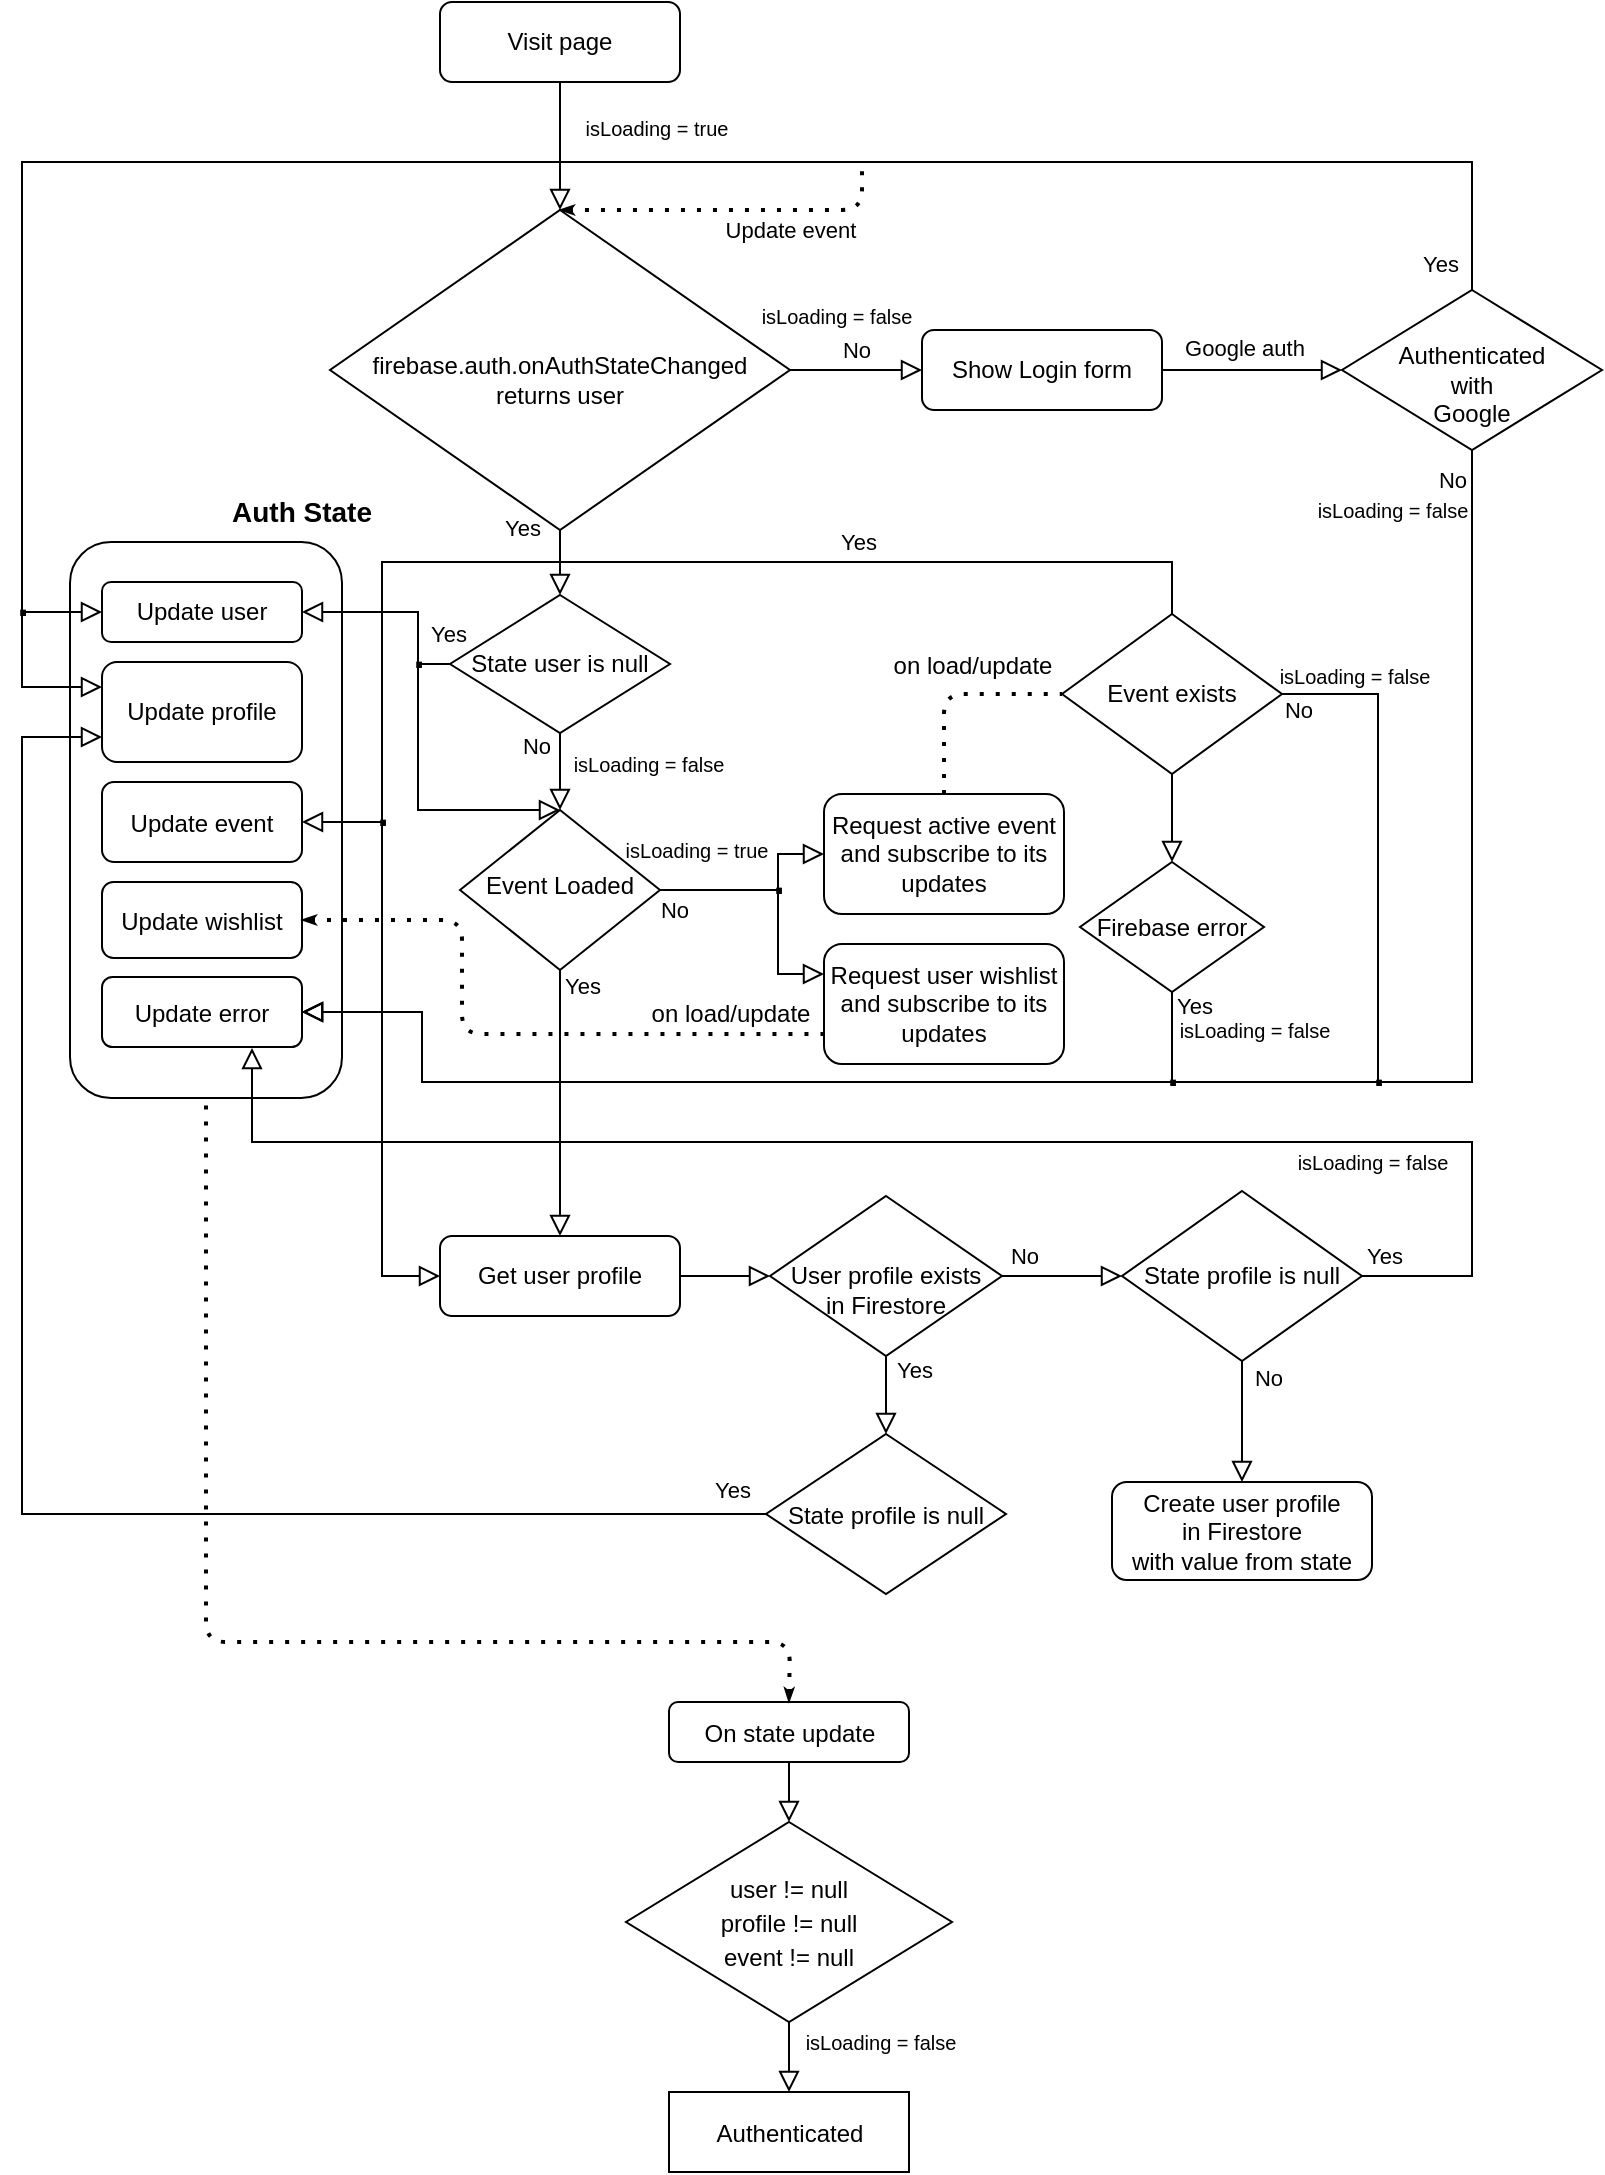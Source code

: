 <mxfile version="13.10.9" type="device"><diagram id="C5RBs43oDa-KdzZeNtuy" name="Page-1"><mxGraphModel dx="1186" dy="693" grid="1" gridSize="10" guides="1" tooltips="1" connect="1" arrows="1" fold="1" page="1" pageScale="1" pageWidth="827" pageHeight="1169" math="0" shadow="0"><root><mxCell id="WIyWlLk6GJQsqaUBKTNV-0"/><mxCell id="WIyWlLk6GJQsqaUBKTNV-1" parent="WIyWlLk6GJQsqaUBKTNV-0"/><mxCell id="WIyWlLk6GJQsqaUBKTNV-2" value="" style="rounded=0;html=1;jettySize=auto;orthogonalLoop=1;fontSize=11;endArrow=block;endFill=0;endSize=8;strokeWidth=1;shadow=0;labelBackgroundColor=none;edgeStyle=orthogonalEdgeStyle;" parent="WIyWlLk6GJQsqaUBKTNV-1" source="WIyWlLk6GJQsqaUBKTNV-3" target="WIyWlLk6GJQsqaUBKTNV-6" edge="1"><mxGeometry relative="1" as="geometry"/></mxCell><mxCell id="WIyWlLk6GJQsqaUBKTNV-3" value="Visit page" style="rounded=1;whiteSpace=wrap;html=1;fontSize=12;glass=0;strokeWidth=1;shadow=0;" parent="WIyWlLk6GJQsqaUBKTNV-1" vertex="1"><mxGeometry x="231" y="30" width="120" height="40" as="geometry"/></mxCell><mxCell id="WIyWlLk6GJQsqaUBKTNV-5" value="No" style="edgeStyle=orthogonalEdgeStyle;rounded=0;html=1;jettySize=auto;orthogonalLoop=1;fontSize=11;endArrow=block;endFill=0;endSize=8;strokeWidth=1;shadow=0;labelBackgroundColor=none;" parent="WIyWlLk6GJQsqaUBKTNV-1" source="WIyWlLk6GJQsqaUBKTNV-6" target="WIyWlLk6GJQsqaUBKTNV-7" edge="1"><mxGeometry y="10" relative="1" as="geometry"><mxPoint as="offset"/></mxGeometry></mxCell><mxCell id="DxQM6IALK2nmiyJNFJCG-28" style="edgeStyle=orthogonalEdgeStyle;rounded=0;jumpSize=8;orthogonalLoop=1;jettySize=auto;html=1;exitX=0.5;exitY=1;exitDx=0;exitDy=0;entryX=0.5;entryY=0;entryDx=0;entryDy=0;startArrow=none;startFill=0;startSize=1;endArrow=block;endFill=0;endSize=8;" parent="WIyWlLk6GJQsqaUBKTNV-1" source="WIyWlLk6GJQsqaUBKTNV-6" target="DxQM6IALK2nmiyJNFJCG-27" edge="1"><mxGeometry relative="1" as="geometry"/></mxCell><mxCell id="WIyWlLk6GJQsqaUBKTNV-6" value="&lt;br&gt;firebase.auth.onAuthStateChanged&lt;br&gt;returns user" style="rhombus;whiteSpace=wrap;html=1;shadow=0;fontFamily=Helvetica;fontSize=12;align=center;strokeWidth=1;spacing=6;spacingTop=-4;" parent="WIyWlLk6GJQsqaUBKTNV-1" vertex="1"><mxGeometry x="176" y="134" width="230" height="160" as="geometry"/></mxCell><mxCell id="WIyWlLk6GJQsqaUBKTNV-7" value="Show Login form" style="rounded=1;whiteSpace=wrap;html=1;fontSize=12;glass=0;strokeWidth=1;shadow=0;" parent="WIyWlLk6GJQsqaUBKTNV-1" vertex="1"><mxGeometry x="472" y="194" width="120" height="40" as="geometry"/></mxCell><mxCell id="WIyWlLk6GJQsqaUBKTNV-9" value="" style="edgeStyle=orthogonalEdgeStyle;rounded=0;html=1;jettySize=auto;orthogonalLoop=1;fontSize=11;endArrow=block;endFill=0;endSize=8;strokeWidth=1;shadow=0;labelBackgroundColor=none;entryX=0;entryY=0.5;entryDx=0;entryDy=0;exitX=1;exitY=0.5;exitDx=0;exitDy=0;" parent="WIyWlLk6GJQsqaUBKTNV-1" source="WIyWlLk6GJQsqaUBKTNV-10" target="WIyWlLk6GJQsqaUBKTNV-12" edge="1"><mxGeometry y="10" relative="1" as="geometry"><mxPoint as="offset"/><mxPoint x="328" y="441" as="sourcePoint"/><mxPoint x="383" y="441" as="targetPoint"/><Array as="points"><mxPoint x="400" y="474"/><mxPoint x="400" y="456"/></Array></mxGeometry></mxCell><mxCell id="sxO07znzpGKKfSTXit4c-27" style="edgeStyle=orthogonalEdgeStyle;rounded=0;jumpSize=8;orthogonalLoop=1;jettySize=auto;html=1;exitX=0.5;exitY=1;exitDx=0;exitDy=0;entryX=0.5;entryY=0;entryDx=0;entryDy=0;endArrow=block;endFill=0;endSize=8;" parent="WIyWlLk6GJQsqaUBKTNV-1" source="WIyWlLk6GJQsqaUBKTNV-10" target="WIyWlLk6GJQsqaUBKTNV-11" edge="1"><mxGeometry relative="1" as="geometry"/></mxCell><mxCell id="sxO07znzpGKKfSTXit4c-28" value="Yes" style="edgeLabel;html=1;align=center;verticalAlign=middle;resizable=0;points=[];" parent="sxO07znzpGKKfSTXit4c-27" vertex="1" connectable="0"><mxGeometry x="-0.707" y="-1" relative="1" as="geometry"><mxPoint x="12" y="-11.83" as="offset"/></mxGeometry></mxCell><mxCell id="DxQM6IALK2nmiyJNFJCG-31" style="edgeStyle=orthogonalEdgeStyle;rounded=0;jumpSize=8;orthogonalLoop=1;jettySize=auto;html=1;exitX=1;exitY=0.5;exitDx=0;exitDy=0;entryX=0;entryY=0.25;entryDx=0;entryDy=0;startArrow=none;startFill=0;startSize=1;endArrow=block;endFill=0;endSize=8;" parent="WIyWlLk6GJQsqaUBKTNV-1" source="WIyWlLk6GJQsqaUBKTNV-10" target="sxO07znzpGKKfSTXit4c-18" edge="1"><mxGeometry relative="1" as="geometry"><Array as="points"><mxPoint x="400" y="474"/><mxPoint x="400" y="516"/></Array></mxGeometry></mxCell><mxCell id="WIyWlLk6GJQsqaUBKTNV-10" value="Event Loaded" style="rhombus;whiteSpace=wrap;html=1;shadow=0;fontFamily=Helvetica;fontSize=12;align=center;strokeWidth=1;spacing=6;spacingTop=-4;" parent="WIyWlLk6GJQsqaUBKTNV-1" vertex="1"><mxGeometry x="241" y="434" width="100" height="80" as="geometry"/></mxCell><mxCell id="sxO07znzpGKKfSTXit4c-32" value="" style="edgeStyle=orthogonalEdgeStyle;rounded=0;jumpSize=8;orthogonalLoop=1;jettySize=auto;html=1;endArrow=block;endFill=0;endSize=8;" parent="WIyWlLk6GJQsqaUBKTNV-1" source="WIyWlLk6GJQsqaUBKTNV-11" target="sxO07znzpGKKfSTXit4c-31" edge="1"><mxGeometry relative="1" as="geometry"/></mxCell><mxCell id="WIyWlLk6GJQsqaUBKTNV-11" value="Get user profile" style="rounded=1;whiteSpace=wrap;html=1;fontSize=12;glass=0;strokeWidth=1;shadow=0;" parent="WIyWlLk6GJQsqaUBKTNV-1" vertex="1"><mxGeometry x="231" y="647" width="120" height="40" as="geometry"/></mxCell><mxCell id="WIyWlLk6GJQsqaUBKTNV-12" value="Request active event and subscribe to its updates" style="rounded=1;whiteSpace=wrap;html=1;fontSize=12;glass=0;strokeWidth=1;shadow=0;" parent="WIyWlLk6GJQsqaUBKTNV-1" vertex="1"><mxGeometry x="423" y="426" width="120" height="60" as="geometry"/></mxCell><mxCell id="sxO07znzpGKKfSTXit4c-2" value="&lt;br&gt;Authenticated&lt;br&gt;with&lt;br&gt;Google" style="rhombus;whiteSpace=wrap;html=1;" parent="WIyWlLk6GJQsqaUBKTNV-1" vertex="1"><mxGeometry x="682" y="174" width="130" height="80" as="geometry"/></mxCell><mxCell id="sxO07znzpGKKfSTXit4c-5" value="" style="edgeStyle=orthogonalEdgeStyle;rounded=0;html=1;jettySize=auto;orthogonalLoop=1;fontSize=11;endArrow=block;endFill=0;endSize=8;strokeWidth=1;shadow=0;labelBackgroundColor=none;entryX=0;entryY=0.5;entryDx=0;entryDy=0;exitX=1;exitY=0.5;exitDx=0;exitDy=0;" parent="WIyWlLk6GJQsqaUBKTNV-1" source="WIyWlLk6GJQsqaUBKTNV-7" target="sxO07znzpGKKfSTXit4c-2" edge="1"><mxGeometry y="10" relative="1" as="geometry"><mxPoint as="offset"/><mxPoint x="592" y="220" as="sourcePoint"/><mxPoint x="482" y="230" as="targetPoint"/><Array as="points"/></mxGeometry></mxCell><mxCell id="sxO07znzpGKKfSTXit4c-40" value="Google auth" style="edgeLabel;html=1;align=center;verticalAlign=middle;resizable=0;points=[];" parent="sxO07znzpGKKfSTXit4c-5" vertex="1" connectable="0"><mxGeometry x="-0.094" y="1" relative="1" as="geometry"><mxPoint y="-10" as="offset"/></mxGeometry></mxCell><mxCell id="sxO07znzpGKKfSTXit4c-18" value="&lt;span&gt;Request user wishlist and subscribe to its updates&lt;/span&gt;" style="rounded=1;whiteSpace=wrap;html=1;" parent="WIyWlLk6GJQsqaUBKTNV-1" vertex="1"><mxGeometry x="423" y="501" width="120" height="60" as="geometry"/></mxCell><mxCell id="sxO07znzpGKKfSTXit4c-29" style="edgeStyle=orthogonalEdgeStyle;rounded=0;jumpSize=8;orthogonalLoop=1;jettySize=auto;html=1;exitX=0.5;exitY=0;exitDx=0;exitDy=0;endArrow=block;endFill=0;endSize=8;entryX=0;entryY=0.5;entryDx=0;entryDy=0;" parent="WIyWlLk6GJQsqaUBKTNV-1" source="sxO07znzpGKKfSTXit4c-20" target="WIyWlLk6GJQsqaUBKTNV-11" edge="1"><mxGeometry relative="1" as="geometry"><mxPoint x="192" y="690" as="targetPoint"/><Array as="points"><mxPoint x="597" y="310"/><mxPoint x="202" y="310"/><mxPoint x="202" y="667"/></Array></mxGeometry></mxCell><mxCell id="sxO07znzpGKKfSTXit4c-30" value="Yes" style="edgeLabel;html=1;align=center;verticalAlign=middle;resizable=0;points=[];" parent="sxO07znzpGKKfSTXit4c-29" vertex="1" connectable="0"><mxGeometry x="-0.546" relative="1" as="geometry"><mxPoint y="-10" as="offset"/></mxGeometry></mxCell><mxCell id="DxQM6IALK2nmiyJNFJCG-44" style="edgeStyle=orthogonalEdgeStyle;rounded=0;jumpSize=8;orthogonalLoop=1;jettySize=auto;html=1;exitX=0.5;exitY=1;exitDx=0;exitDy=0;entryX=0.5;entryY=0;entryDx=0;entryDy=0;startArrow=none;startFill=0;startSize=1;endArrow=block;endFill=0;endSize=8;" parent="WIyWlLk6GJQsqaUBKTNV-1" source="sxO07znzpGKKfSTXit4c-20" target="DxQM6IALK2nmiyJNFJCG-43" edge="1"><mxGeometry relative="1" as="geometry"/></mxCell><mxCell id="sxO07znzpGKKfSTXit4c-20" value="Event exists" style="rhombus;whiteSpace=wrap;html=1;" parent="WIyWlLk6GJQsqaUBKTNV-1" vertex="1"><mxGeometry x="542" y="336" width="110" height="80" as="geometry"/></mxCell><mxCell id="sxO07znzpGKKfSTXit4c-25" value="" style="endArrow=none;dashed=1;html=1;dashPattern=1 3;strokeWidth=2;entryX=0;entryY=0.5;entryDx=0;entryDy=0;exitX=0.5;exitY=0;exitDx=0;exitDy=0;" parent="WIyWlLk6GJQsqaUBKTNV-1" source="WIyWlLk6GJQsqaUBKTNV-12" target="sxO07znzpGKKfSTXit4c-20" edge="1"><mxGeometry width="50" height="50" relative="1" as="geometry"><mxPoint x="372" y="441" as="sourcePoint"/><mxPoint x="422" y="391" as="targetPoint"/><Array as="points"><mxPoint x="483" y="376"/></Array></mxGeometry></mxCell><mxCell id="DxQM6IALK2nmiyJNFJCG-0" style="edgeStyle=orthogonalEdgeStyle;rounded=0;orthogonalLoop=1;jettySize=auto;html=1;exitX=0.5;exitY=1;exitDx=0;exitDy=0;entryX=0.5;entryY=0;entryDx=0;entryDy=0;endArrow=block;endFill=0;startSize=6;jumpSize=8;endSize=8;" parent="WIyWlLk6GJQsqaUBKTNV-1" source="sxO07znzpGKKfSTXit4c-31" target="sxO07znzpGKKfSTXit4c-71" edge="1"><mxGeometry relative="1" as="geometry"/></mxCell><mxCell id="DxQM6IALK2nmiyJNFJCG-5" style="edgeStyle=orthogonalEdgeStyle;rounded=0;jumpSize=8;orthogonalLoop=1;jettySize=auto;html=1;exitX=1;exitY=0.5;exitDx=0;exitDy=0;entryX=0;entryY=0.5;entryDx=0;entryDy=0;startSize=6;endArrow=block;endFill=0;endSize=8;" parent="WIyWlLk6GJQsqaUBKTNV-1" source="sxO07znzpGKKfSTXit4c-31" target="DxQM6IALK2nmiyJNFJCG-4" edge="1"><mxGeometry relative="1" as="geometry"/></mxCell><mxCell id="sxO07znzpGKKfSTXit4c-31" value="&lt;br&gt;User profile exists &lt;br&gt;in Firestore" style="rhombus;whiteSpace=wrap;html=1;" parent="WIyWlLk6GJQsqaUBKTNV-1" vertex="1"><mxGeometry x="396" y="627" width="116" height="80" as="geometry"/></mxCell><mxCell id="sxO07znzpGKKfSTXit4c-33" value="Create user profile&lt;br&gt;in Firestore&lt;br&gt;with value from state" style="rounded=1;whiteSpace=wrap;html=1;" parent="WIyWlLk6GJQsqaUBKTNV-1" vertex="1"><mxGeometry x="567" y="770" width="130" height="49" as="geometry"/></mxCell><mxCell id="sxO07znzpGKKfSTXit4c-41" value="" style="endArrow=none;dashed=1;html=1;dashPattern=1 3;strokeWidth=2;exitX=0.5;exitY=0;exitDx=0;exitDy=0;startArrow=classicThin;startFill=1;endSize=6;startSize=1;" parent="WIyWlLk6GJQsqaUBKTNV-1" source="WIyWlLk6GJQsqaUBKTNV-6" edge="1"><mxGeometry width="50" height="50" relative="1" as="geometry"><mxPoint x="362" y="350" as="sourcePoint"/><mxPoint x="442" y="110" as="targetPoint"/><Array as="points"><mxPoint x="442" y="134"/></Array></mxGeometry></mxCell><mxCell id="sxO07znzpGKKfSTXit4c-42" value="Update event" style="edgeLabel;html=1;align=center;verticalAlign=middle;resizable=0;points=[];" parent="sxO07znzpGKKfSTXit4c-41" vertex="1" connectable="0"><mxGeometry x="0.08" y="-1" relative="1" as="geometry"><mxPoint x="20" y="9" as="offset"/></mxGeometry></mxCell><mxCell id="sxO07znzpGKKfSTXit4c-43" value="Auth State" style="text;html=1;strokeColor=none;fillColor=none;align=center;verticalAlign=middle;whiteSpace=wrap;rounded=0;fontStyle=1;fontSize=14;" parent="WIyWlLk6GJQsqaUBKTNV-1" vertex="1"><mxGeometry x="122" y="275" width="80" height="20" as="geometry"/></mxCell><mxCell id="sxO07znzpGKKfSTXit4c-46" value="&lt;font style=&quot;font-size: 12px&quot;&gt;on load/update&lt;/font&gt;" style="text;html=1;align=center;verticalAlign=middle;resizable=0;points=[];autosize=1;fontSize=14;" parent="WIyWlLk6GJQsqaUBKTNV-1" vertex="1"><mxGeometry x="331" y="525" width="90" height="20" as="geometry"/></mxCell><mxCell id="sxO07znzpGKKfSTXit4c-50" value="&lt;font style=&quot;font-size: 12px&quot;&gt;on load/update&lt;/font&gt;" style="text;html=1;align=center;verticalAlign=middle;resizable=0;points=[];autosize=1;fontSize=14;" parent="WIyWlLk6GJQsqaUBKTNV-1" vertex="1"><mxGeometry x="452" y="351" width="90" height="20" as="geometry"/></mxCell><mxCell id="sxO07znzpGKKfSTXit4c-51" value="&lt;font style=&quot;font-size: 11px&quot;&gt;No&lt;/font&gt;" style="text;html=1;align=center;verticalAlign=middle;resizable=0;points=[];autosize=1;fontSize=14;" parent="WIyWlLk6GJQsqaUBKTNV-1" vertex="1"><mxGeometry x="333" y="473" width="30" height="20" as="geometry"/></mxCell><mxCell id="sxO07znzpGKKfSTXit4c-58" value="" style="edgeStyle=orthogonalEdgeStyle;rounded=0;jumpSize=8;orthogonalLoop=1;jettySize=auto;html=1;startArrow=none;startFill=0;startSize=6;endArrow=block;endFill=0;endSize=8;strokeWidth=1;fontSize=14;" parent="WIyWlLk6GJQsqaUBKTNV-1" source="sxO07znzpGKKfSTXit4c-55" target="sxO07znzpGKKfSTXit4c-57" edge="1"><mxGeometry relative="1" as="geometry"/></mxCell><mxCell id="sxO07znzpGKKfSTXit4c-55" value="&lt;font style=&quot;font-size: 12px&quot;&gt;On state update&lt;/font&gt;" style="rounded=1;whiteSpace=wrap;html=1;fontSize=14;" parent="WIyWlLk6GJQsqaUBKTNV-1" vertex="1"><mxGeometry x="345.5" y="880" width="120" height="30" as="geometry"/></mxCell><mxCell id="sxO07znzpGKKfSTXit4c-60" value="" style="edgeStyle=orthogonalEdgeStyle;rounded=0;jumpSize=8;orthogonalLoop=1;jettySize=auto;html=1;startArrow=none;startFill=0;startSize=6;endArrow=block;endFill=0;endSize=8;strokeWidth=1;fontSize=14;" parent="WIyWlLk6GJQsqaUBKTNV-1" source="sxO07znzpGKKfSTXit4c-57" target="sxO07znzpGKKfSTXit4c-59" edge="1"><mxGeometry relative="1" as="geometry"/></mxCell><mxCell id="sxO07znzpGKKfSTXit4c-57" value="&lt;font style=&quot;font-size: 12px&quot;&gt;user != null&lt;br&gt;profile != null&lt;br&gt;event != null&lt;/font&gt;" style="rhombus;whiteSpace=wrap;html=1;fontSize=14;" parent="WIyWlLk6GJQsqaUBKTNV-1" vertex="1"><mxGeometry x="324" y="940" width="163" height="100" as="geometry"/></mxCell><mxCell id="sxO07znzpGKKfSTXit4c-59" value="&lt;font style=&quot;font-size: 12px&quot;&gt;Authenticated&lt;/font&gt;" style="whiteSpace=wrap;html=1;fontSize=14;" parent="WIyWlLk6GJQsqaUBKTNV-1" vertex="1"><mxGeometry x="345.5" y="1075" width="120" height="40" as="geometry"/></mxCell><mxCell id="sxO07znzpGKKfSTXit4c-47" value="" style="rounded=1;whiteSpace=wrap;html=1;fontSize=14;" parent="WIyWlLk6GJQsqaUBKTNV-1" vertex="1"><mxGeometry x="46" y="300" width="136" height="278" as="geometry"/></mxCell><mxCell id="sxO07znzpGKKfSTXit4c-39" value="Update&amp;nbsp;user " style="rounded=1;whiteSpace=wrap;html=1;" parent="WIyWlLk6GJQsqaUBKTNV-1" vertex="1"><mxGeometry x="62" y="320" width="100" height="30" as="geometry"/></mxCell><mxCell id="sxO07znzpGKKfSTXit4c-44" value="&lt;font style=&quot;font-size: 12px&quot;&gt;Update wishlist&lt;/font&gt;" style="rounded=1;whiteSpace=wrap;html=1;fontSize=14;" parent="WIyWlLk6GJQsqaUBKTNV-1" vertex="1"><mxGeometry x="62" y="470" width="100" height="38" as="geometry"/></mxCell><mxCell id="sxO07znzpGKKfSTXit4c-48" value="&lt;font style=&quot;font-size: 12px&quot;&gt;Update event&lt;/font&gt;" style="rounded=1;whiteSpace=wrap;html=1;fontSize=14;" parent="WIyWlLk6GJQsqaUBKTNV-1" vertex="1"><mxGeometry x="62" y="420" width="100" height="40" as="geometry"/></mxCell><mxCell id="sxO07znzpGKKfSTXit4c-61" value="&lt;font style=&quot;font-size: 12px&quot;&gt;Update error&lt;/font&gt;" style="rounded=1;whiteSpace=wrap;html=1;fontSize=14;" parent="WIyWlLk6GJQsqaUBKTNV-1" vertex="1"><mxGeometry x="62" y="517.5" width="100" height="35" as="geometry"/></mxCell><mxCell id="sxO07znzpGKKfSTXit4c-63" value="&lt;font style=&quot;font-size: 11px&quot;&gt;No&lt;/font&gt;" style="text;html=1;align=center;verticalAlign=middle;resizable=0;points=[];autosize=1;fontSize=14;" parent="WIyWlLk6GJQsqaUBKTNV-1" vertex="1"><mxGeometry x="645" y="373" width="30" height="20" as="geometry"/></mxCell><mxCell id="sxO07znzpGKKfSTXit4c-65" value="&lt;font style=&quot;font-size: 11px&quot;&gt;No&lt;/font&gt;" style="text;html=1;align=center;verticalAlign=middle;resizable=0;points=[];autosize=1;fontSize=14;" parent="WIyWlLk6GJQsqaUBKTNV-1" vertex="1"><mxGeometry x="722" y="258" width="30" height="20" as="geometry"/></mxCell><mxCell id="sxO07znzpGKKfSTXit4c-66" value="" style="endArrow=none;dashed=1;html=1;dashPattern=1 3;strokeWidth=2;fontSize=14;entryX=0.5;entryY=1;entryDx=0;entryDy=0;exitX=0.5;exitY=0;exitDx=0;exitDy=0;endFill=0;startArrow=classicThin;startFill=1;startSize=1;" parent="WIyWlLk6GJQsqaUBKTNV-1" source="sxO07znzpGKKfSTXit4c-55" target="sxO07znzpGKKfSTXit4c-47" edge="1"><mxGeometry width="50" height="50" relative="1" as="geometry"><mxPoint x="422" y="830" as="sourcePoint"/><mxPoint x="472" y="780" as="targetPoint"/><Array as="points"><mxPoint x="406" y="850"/><mxPoint x="114" y="850"/></Array></mxGeometry></mxCell><mxCell id="sxO07znzpGKKfSTXit4c-67" value="Update profile" style="rounded=1;whiteSpace=wrap;html=1;" parent="WIyWlLk6GJQsqaUBKTNV-1" vertex="1"><mxGeometry x="62" y="360" width="100" height="50" as="geometry"/></mxCell><mxCell id="sxO07znzpGKKfSTXit4c-64" style="edgeStyle=orthogonalEdgeStyle;rounded=0;jumpSize=8;orthogonalLoop=1;jettySize=auto;html=1;exitX=0.5;exitY=1;exitDx=0;exitDy=0;entryX=1;entryY=0.5;entryDx=0;entryDy=0;startArrow=none;startFill=0;startSize=6;endArrow=block;endFill=0;endSize=8;strokeWidth=1;fontSize=14;" parent="WIyWlLk6GJQsqaUBKTNV-1" source="sxO07znzpGKKfSTXit4c-2" target="sxO07znzpGKKfSTXit4c-61" edge="1"><mxGeometry relative="1" as="geometry"><Array as="points"><mxPoint x="747" y="570"/><mxPoint x="222" y="570"/><mxPoint x="222" y="535"/></Array></mxGeometry></mxCell><mxCell id="sxO07znzpGKKfSTXit4c-71" value="&lt;font style=&quot;font-size: 12px&quot;&gt;State profile is null&lt;/font&gt;" style="rhombus;whiteSpace=wrap;html=1;fontSize=14;" parent="WIyWlLk6GJQsqaUBKTNV-1" vertex="1"><mxGeometry x="394" y="746" width="120" height="80" as="geometry"/></mxCell><mxCell id="DxQM6IALK2nmiyJNFJCG-1" value="&lt;font style=&quot;font-size: 11px&quot;&gt;Yes&lt;/font&gt;" style="text;html=1;align=center;verticalAlign=middle;resizable=0;points=[];autosize=1;" parent="WIyWlLk6GJQsqaUBKTNV-1" vertex="1"><mxGeometry x="453" y="704" width="30" height="20" as="geometry"/></mxCell><mxCell id="DxQM6IALK2nmiyJNFJCG-3" value="&lt;font style=&quot;font-size: 11px&quot;&gt;Yes&lt;/font&gt;" style="text;html=1;align=center;verticalAlign=middle;resizable=0;points=[];autosize=1;" parent="WIyWlLk6GJQsqaUBKTNV-1" vertex="1"><mxGeometry x="362" y="764" width="30" height="20" as="geometry"/></mxCell><mxCell id="DxQM6IALK2nmiyJNFJCG-7" style="edgeStyle=orthogonalEdgeStyle;rounded=0;jumpSize=8;orthogonalLoop=1;jettySize=auto;html=1;exitX=0.5;exitY=1;exitDx=0;exitDy=0;entryX=0.5;entryY=0;entryDx=0;entryDy=0;startSize=6;endArrow=block;endFill=0;endSize=8;" parent="WIyWlLk6GJQsqaUBKTNV-1" source="DxQM6IALK2nmiyJNFJCG-4" target="sxO07znzpGKKfSTXit4c-33" edge="1"><mxGeometry relative="1" as="geometry"/></mxCell><mxCell id="DxQM6IALK2nmiyJNFJCG-4" value="&lt;span&gt;State profile is null&lt;/span&gt;" style="rhombus;whiteSpace=wrap;html=1;" parent="WIyWlLk6GJQsqaUBKTNV-1" vertex="1"><mxGeometry x="572" y="624.5" width="120" height="85" as="geometry"/></mxCell><mxCell id="DxQM6IALK2nmiyJNFJCG-6" value="&lt;font style=&quot;font-size: 11px&quot;&gt;No&lt;/font&gt;" style="text;html=1;align=center;verticalAlign=middle;resizable=0;points=[];autosize=1;" parent="WIyWlLk6GJQsqaUBKTNV-1" vertex="1"><mxGeometry x="508" y="647" width="30" height="20" as="geometry"/></mxCell><mxCell id="DxQM6IALK2nmiyJNFJCG-8" value="&lt;font style=&quot;font-size: 11px&quot;&gt;Yes&lt;/font&gt;" style="text;html=1;align=center;verticalAlign=middle;resizable=0;points=[];autosize=1;" parent="WIyWlLk6GJQsqaUBKTNV-1" vertex="1"><mxGeometry x="688" y="647" width="30" height="20" as="geometry"/></mxCell><mxCell id="DxQM6IALK2nmiyJNFJCG-10" value="&lt;font style=&quot;font-size: 11px&quot;&gt;No&lt;/font&gt;" style="text;html=1;align=center;verticalAlign=middle;resizable=0;points=[];autosize=1;" parent="WIyWlLk6GJQsqaUBKTNV-1" vertex="1"><mxGeometry x="630" y="708" width="30" height="20" as="geometry"/></mxCell><mxCell id="DxQM6IALK2nmiyJNFJCG-12" style="edgeStyle=orthogonalEdgeStyle;rounded=0;jumpSize=8;orthogonalLoop=1;jettySize=auto;html=1;exitX=0.5;exitY=0;exitDx=0;exitDy=0;entryX=1;entryY=0.5;entryDx=0;entryDy=0;startArrow=none;startFill=0;startSize=1;endArrow=block;endFill=0;endSize=8;" parent="WIyWlLk6GJQsqaUBKTNV-1" source="sxO07znzpGKKfSTXit4c-20" target="sxO07znzpGKKfSTXit4c-48" edge="1"><mxGeometry relative="1" as="geometry"><Array as="points"><mxPoint x="597" y="310"/><mxPoint x="202" y="310"/><mxPoint x="202" y="440"/></Array></mxGeometry></mxCell><mxCell id="sxO07znzpGKKfSTXit4c-70" style="edgeStyle=orthogonalEdgeStyle;rounded=0;jumpSize=8;orthogonalLoop=1;jettySize=auto;html=1;exitX=0.5;exitY=0;exitDx=0;exitDy=0;entryX=0;entryY=0.25;entryDx=0;entryDy=0;startArrow=none;startFill=0;startSize=6;endArrow=block;endFill=0;endSize=8;strokeWidth=1;fontSize=14;" parent="WIyWlLk6GJQsqaUBKTNV-1" source="sxO07znzpGKKfSTXit4c-2" target="sxO07znzpGKKfSTXit4c-67" edge="1"><mxGeometry relative="1" as="geometry"><Array as="points"><mxPoint x="747" y="110"/><mxPoint x="22" y="110"/><mxPoint x="22" y="373"/></Array></mxGeometry></mxCell><mxCell id="sxO07znzpGKKfSTXit4c-62" style="edgeStyle=orthogonalEdgeStyle;rounded=0;jumpSize=8;orthogonalLoop=1;jettySize=auto;html=1;exitX=1;exitY=0.5;exitDx=0;exitDy=0;entryX=1;entryY=0.5;entryDx=0;entryDy=0;startArrow=none;startFill=0;startSize=6;endArrow=block;endFill=0;endSize=8;strokeWidth=1;fontSize=14;" parent="WIyWlLk6GJQsqaUBKTNV-1" source="sxO07znzpGKKfSTXit4c-20" target="sxO07znzpGKKfSTXit4c-61" edge="1"><mxGeometry relative="1" as="geometry"><Array as="points"><mxPoint x="700" y="376"/><mxPoint x="700" y="570"/><mxPoint x="222" y="570"/><mxPoint x="222" y="535"/></Array></mxGeometry></mxCell><mxCell id="sxO07znzpGKKfSTXit4c-45" value="" style="endArrow=none;dashed=1;html=1;dashPattern=1 3;strokeWidth=2;fontSize=14;entryX=0;entryY=0.75;entryDx=0;entryDy=0;exitX=1;exitY=0.5;exitDx=0;exitDy=0;endFill=0;startArrow=classicThin;startFill=1;jumpSize=6;startSize=1;" parent="WIyWlLk6GJQsqaUBKTNV-1" source="sxO07znzpGKKfSTXit4c-44" target="sxO07znzpGKKfSTXit4c-18" edge="1"><mxGeometry width="50" height="50" relative="1" as="geometry"><mxPoint x="342" y="510" as="sourcePoint"/><mxPoint x="392" y="460" as="targetPoint"/><Array as="points"><mxPoint x="242" y="489"/><mxPoint x="242" y="546"/></Array></mxGeometry></mxCell><mxCell id="sxO07znzpGKKfSTXit4c-10" style="edgeStyle=orthogonalEdgeStyle;rounded=0;jumpSize=8;orthogonalLoop=1;jettySize=auto;html=1;exitX=0.5;exitY=0;exitDx=0;exitDy=0;entryX=0;entryY=0.5;entryDx=0;entryDy=0;endArrow=block;endFill=0;endSize=8;" parent="WIyWlLk6GJQsqaUBKTNV-1" source="sxO07znzpGKKfSTXit4c-2" target="sxO07znzpGKKfSTXit4c-39" edge="1"><mxGeometry relative="1" as="geometry"><Array as="points"><mxPoint x="747" y="110"/><mxPoint x="22" y="110"/><mxPoint x="22" y="335"/></Array></mxGeometry></mxCell><mxCell id="sxO07znzpGKKfSTXit4c-11" value="Yes" style="edgeLabel;html=1;align=center;verticalAlign=middle;resizable=0;points=[];" parent="sxO07znzpGKKfSTXit4c-10" vertex="1" connectable="0"><mxGeometry x="0.038" relative="1" as="geometry"><mxPoint x="467.17" y="51" as="offset"/></mxGeometry></mxCell><mxCell id="DxQM6IALK2nmiyJNFJCG-2" style="edgeStyle=orthogonalEdgeStyle;rounded=0;jumpSize=8;orthogonalLoop=1;jettySize=auto;html=1;exitX=0;exitY=0.5;exitDx=0;exitDy=0;entryX=0;entryY=0.75;entryDx=0;entryDy=0;startSize=6;endArrow=block;endFill=0;endSize=8;" parent="WIyWlLk6GJQsqaUBKTNV-1" source="sxO07znzpGKKfSTXit4c-71" target="sxO07znzpGKKfSTXit4c-67" edge="1"><mxGeometry relative="1" as="geometry"><Array as="points"><mxPoint x="22" y="786"/><mxPoint x="22" y="398"/></Array></mxGeometry></mxCell><mxCell id="DxQM6IALK2nmiyJNFJCG-9" style="edgeStyle=orthogonalEdgeStyle;rounded=0;jumpSize=8;orthogonalLoop=1;jettySize=auto;html=1;exitX=1;exitY=0.5;exitDx=0;exitDy=0;startSize=6;endArrow=block;endFill=0;endSize=8;" parent="WIyWlLk6GJQsqaUBKTNV-1" source="DxQM6IALK2nmiyJNFJCG-4" edge="1"><mxGeometry relative="1" as="geometry"><mxPoint x="137" y="553" as="targetPoint"/><Array as="points"><mxPoint x="747" y="667"/><mxPoint x="747" y="600"/><mxPoint x="137" y="600"/></Array></mxGeometry></mxCell><mxCell id="DxQM6IALK2nmiyJNFJCG-13" value="&lt;font style=&quot;font-size: 30px&quot;&gt;.&lt;/font&gt;" style="text;html=1;align=center;verticalAlign=middle;resizable=0;points=[];autosize=1;" parent="WIyWlLk6GJQsqaUBKTNV-1" vertex="1"><mxGeometry x="690" y="546" width="20" height="30" as="geometry"/></mxCell><mxCell id="DxQM6IALK2nmiyJNFJCG-15" value="&lt;font style=&quot;font-size: 30px&quot;&gt;.&lt;/font&gt;" style="text;html=1;align=center;verticalAlign=middle;resizable=0;points=[];autosize=1;" parent="WIyWlLk6GJQsqaUBKTNV-1" vertex="1"><mxGeometry x="192" y="416" width="20" height="30" as="geometry"/></mxCell><mxCell id="DxQM6IALK2nmiyJNFJCG-16" value="&lt;font style=&quot;font-size: 30px&quot;&gt;.&lt;/font&gt;" style="text;html=1;align=center;verticalAlign=middle;resizable=0;points=[];autosize=1;" parent="WIyWlLk6GJQsqaUBKTNV-1" vertex="1"><mxGeometry x="11.5" y="311" width="20" height="30" as="geometry"/></mxCell><mxCell id="DxQM6IALK2nmiyJNFJCG-19" value="&lt;font style=&quot;font-size: 10px&quot;&gt;isLoading = true&lt;/font&gt;" style="text;html=1;align=center;verticalAlign=middle;resizable=0;points=[];autosize=1;" parent="WIyWlLk6GJQsqaUBKTNV-1" vertex="1"><mxGeometry x="294" y="83" width="90" height="20" as="geometry"/></mxCell><mxCell id="DxQM6IALK2nmiyJNFJCG-20" value="&lt;font style=&quot;font-size: 10px&quot;&gt;isLoading = false&lt;/font&gt;" style="text;html=1;align=center;verticalAlign=middle;resizable=0;points=[];autosize=1;" parent="WIyWlLk6GJQsqaUBKTNV-1" vertex="1"><mxGeometry x="384" y="177" width="90" height="20" as="geometry"/></mxCell><mxCell id="DxQM6IALK2nmiyJNFJCG-22" value="&lt;font style=&quot;font-size: 10px&quot;&gt;isLoading = true&lt;/font&gt;" style="text;html=1;align=center;verticalAlign=middle;resizable=0;points=[];autosize=1;" parent="WIyWlLk6GJQsqaUBKTNV-1" vertex="1"><mxGeometry x="314" y="444" width="90" height="20" as="geometry"/></mxCell><mxCell id="DxQM6IALK2nmiyJNFJCG-23" value="&lt;font style=&quot;font-size: 10px&quot;&gt;isLoading = false&lt;/font&gt;" style="text;html=1;align=center;verticalAlign=middle;resizable=0;points=[];autosize=1;" parent="WIyWlLk6GJQsqaUBKTNV-1" vertex="1"><mxGeometry x="643" y="357" width="90" height="20" as="geometry"/></mxCell><mxCell id="DxQM6IALK2nmiyJNFJCG-29" style="edgeStyle=orthogonalEdgeStyle;rounded=0;jumpSize=8;orthogonalLoop=1;jettySize=auto;html=1;exitX=0.5;exitY=1;exitDx=0;exitDy=0;entryX=0.5;entryY=0;entryDx=0;entryDy=0;startArrow=none;startFill=0;startSize=1;endArrow=block;endFill=0;endSize=8;" parent="WIyWlLk6GJQsqaUBKTNV-1" source="DxQM6IALK2nmiyJNFJCG-27" target="WIyWlLk6GJQsqaUBKTNV-10" edge="1"><mxGeometry relative="1" as="geometry"/></mxCell><mxCell id="DxQM6IALK2nmiyJNFJCG-32" style="edgeStyle=orthogonalEdgeStyle;rounded=0;jumpSize=8;orthogonalLoop=1;jettySize=auto;html=1;exitX=0;exitY=0.5;exitDx=0;exitDy=0;entryX=1;entryY=0.5;entryDx=0;entryDy=0;startArrow=none;startFill=0;startSize=1;endArrow=block;endFill=0;endSize=8;" parent="WIyWlLk6GJQsqaUBKTNV-1" source="DxQM6IALK2nmiyJNFJCG-27" target="sxO07znzpGKKfSTXit4c-39" edge="1"><mxGeometry relative="1" as="geometry"><Array as="points"><mxPoint x="220" y="361"/><mxPoint x="220" y="335"/></Array></mxGeometry></mxCell><mxCell id="DxQM6IALK2nmiyJNFJCG-36" style="edgeStyle=orthogonalEdgeStyle;rounded=0;jumpSize=8;orthogonalLoop=1;jettySize=auto;html=1;exitX=0;exitY=0.5;exitDx=0;exitDy=0;startArrow=none;startFill=0;startSize=1;endArrow=block;endFill=0;endSize=8;entryX=0.5;entryY=0;entryDx=0;entryDy=0;" parent="WIyWlLk6GJQsqaUBKTNV-1" source="DxQM6IALK2nmiyJNFJCG-27" target="WIyWlLk6GJQsqaUBKTNV-10" edge="1"><mxGeometry relative="1" as="geometry"><mxPoint x="220" y="480" as="targetPoint"/><Array as="points"><mxPoint x="220" y="361"/><mxPoint x="220" y="434"/></Array></mxGeometry></mxCell><mxCell id="DxQM6IALK2nmiyJNFJCG-27" value="State user is null" style="rhombus;whiteSpace=wrap;html=1;" parent="WIyWlLk6GJQsqaUBKTNV-1" vertex="1"><mxGeometry x="236" y="326.5" width="110" height="69" as="geometry"/></mxCell><mxCell id="DxQM6IALK2nmiyJNFJCG-30" value="&lt;font style=&quot;font-size: 11px&quot;&gt;Yes&lt;/font&gt;" style="text;html=1;align=center;verticalAlign=middle;resizable=0;points=[];autosize=1;" parent="WIyWlLk6GJQsqaUBKTNV-1" vertex="1"><mxGeometry x="257" y="283" width="30" height="20" as="geometry"/></mxCell><mxCell id="DxQM6IALK2nmiyJNFJCG-33" value="&lt;font style=&quot;font-size: 11px&quot;&gt;Yes&lt;/font&gt;" style="text;html=1;align=center;verticalAlign=middle;resizable=0;points=[];autosize=1;" parent="WIyWlLk6GJQsqaUBKTNV-1" vertex="1"><mxGeometry x="220" y="336" width="30" height="20" as="geometry"/></mxCell><mxCell id="DxQM6IALK2nmiyJNFJCG-34" value="&lt;font style=&quot;font-size: 11px&quot;&gt;No&lt;/font&gt;" style="text;html=1;align=center;verticalAlign=middle;resizable=0;points=[];autosize=1;" parent="WIyWlLk6GJQsqaUBKTNV-1" vertex="1"><mxGeometry x="264" y="392" width="30" height="20" as="geometry"/></mxCell><mxCell id="DxQM6IALK2nmiyJNFJCG-37" value="&lt;font style=&quot;font-size: 30px&quot;&gt;.&lt;/font&gt;" style="text;html=1;align=center;verticalAlign=middle;resizable=0;points=[];autosize=1;" parent="WIyWlLk6GJQsqaUBKTNV-1" vertex="1"><mxGeometry x="210" y="337" width="20" height="30" as="geometry"/></mxCell><mxCell id="DxQM6IALK2nmiyJNFJCG-40" value="&lt;font style=&quot;font-size: 10px&quot;&gt;isLoading = false&lt;/font&gt;" style="text;html=1;align=center;verticalAlign=middle;resizable=0;points=[];autosize=1;" parent="WIyWlLk6GJQsqaUBKTNV-1" vertex="1"><mxGeometry x="290" y="401" width="90" height="20" as="geometry"/></mxCell><mxCell id="DxQM6IALK2nmiyJNFJCG-41" value="&lt;font style=&quot;font-size: 30px&quot;&gt;.&lt;/font&gt;" style="text;html=1;align=center;verticalAlign=middle;resizable=0;points=[];autosize=1;" parent="WIyWlLk6GJQsqaUBKTNV-1" vertex="1"><mxGeometry x="390" y="450" width="20" height="30" as="geometry"/></mxCell><mxCell id="DxQM6IALK2nmiyJNFJCG-42" value="&lt;font style=&quot;font-size: 10px&quot;&gt;isLoading = false&lt;/font&gt;" style="text;html=1;align=center;verticalAlign=middle;resizable=0;points=[];autosize=1;" parent="WIyWlLk6GJQsqaUBKTNV-1" vertex="1"><mxGeometry x="662" y="274" width="90" height="20" as="geometry"/></mxCell><mxCell id="DxQM6IALK2nmiyJNFJCG-45" style="edgeStyle=orthogonalEdgeStyle;rounded=0;jumpSize=8;orthogonalLoop=1;jettySize=auto;html=1;exitX=0.5;exitY=1;exitDx=0;exitDy=0;entryX=1;entryY=0.5;entryDx=0;entryDy=0;startArrow=none;startFill=0;startSize=1;endArrow=block;endFill=0;endSize=8;" parent="WIyWlLk6GJQsqaUBKTNV-1" source="DxQM6IALK2nmiyJNFJCG-43" target="sxO07znzpGKKfSTXit4c-61" edge="1"><mxGeometry relative="1" as="geometry"><Array as="points"><mxPoint x="597" y="570"/><mxPoint x="222" y="570"/><mxPoint x="222" y="535"/></Array></mxGeometry></mxCell><mxCell id="DxQM6IALK2nmiyJNFJCG-43" value="Firebase error" style="rhombus;whiteSpace=wrap;html=1;" parent="WIyWlLk6GJQsqaUBKTNV-1" vertex="1"><mxGeometry x="551" y="460" width="92" height="65" as="geometry"/></mxCell><mxCell id="DxQM6IALK2nmiyJNFJCG-46" value="&lt;font style=&quot;font-size: 30px&quot;&gt;.&lt;/font&gt;" style="text;html=1;align=center;verticalAlign=middle;resizable=0;points=[];autosize=1;" parent="WIyWlLk6GJQsqaUBKTNV-1" vertex="1"><mxGeometry x="587" y="546" width="20" height="30" as="geometry"/></mxCell><mxCell id="DxQM6IALK2nmiyJNFJCG-47" value="&lt;font style=&quot;font-size: 11px&quot;&gt;Yes&lt;/font&gt;" style="text;html=1;align=center;verticalAlign=middle;resizable=0;points=[];autosize=1;" parent="WIyWlLk6GJQsqaUBKTNV-1" vertex="1"><mxGeometry x="593" y="522" width="30" height="20" as="geometry"/></mxCell><mxCell id="DxQM6IALK2nmiyJNFJCG-48" value="&lt;font style=&quot;font-size: 10px&quot;&gt;isLoading = false&lt;/font&gt;" style="text;html=1;align=center;verticalAlign=middle;resizable=0;points=[];autosize=1;" parent="WIyWlLk6GJQsqaUBKTNV-1" vertex="1"><mxGeometry x="593" y="534" width="90" height="20" as="geometry"/></mxCell><mxCell id="DxQM6IALK2nmiyJNFJCG-49" value="&lt;font style=&quot;font-size: 10px&quot;&gt;isLoading = false&lt;/font&gt;" style="text;html=1;align=center;verticalAlign=middle;resizable=0;points=[];autosize=1;" parent="WIyWlLk6GJQsqaUBKTNV-1" vertex="1"><mxGeometry x="652" y="600" width="90" height="20" as="geometry"/></mxCell><mxCell id="-ot1atbA6Q5IyyHPGVtr-0" value="&lt;font style=&quot;font-size: 10px&quot;&gt;isLoading = false&lt;/font&gt;" style="text;html=1;align=center;verticalAlign=middle;resizable=0;points=[];autosize=1;" parent="WIyWlLk6GJQsqaUBKTNV-1" vertex="1"><mxGeometry x="406" y="1040" width="90" height="20" as="geometry"/></mxCell></root></mxGraphModel></diagram></mxfile>